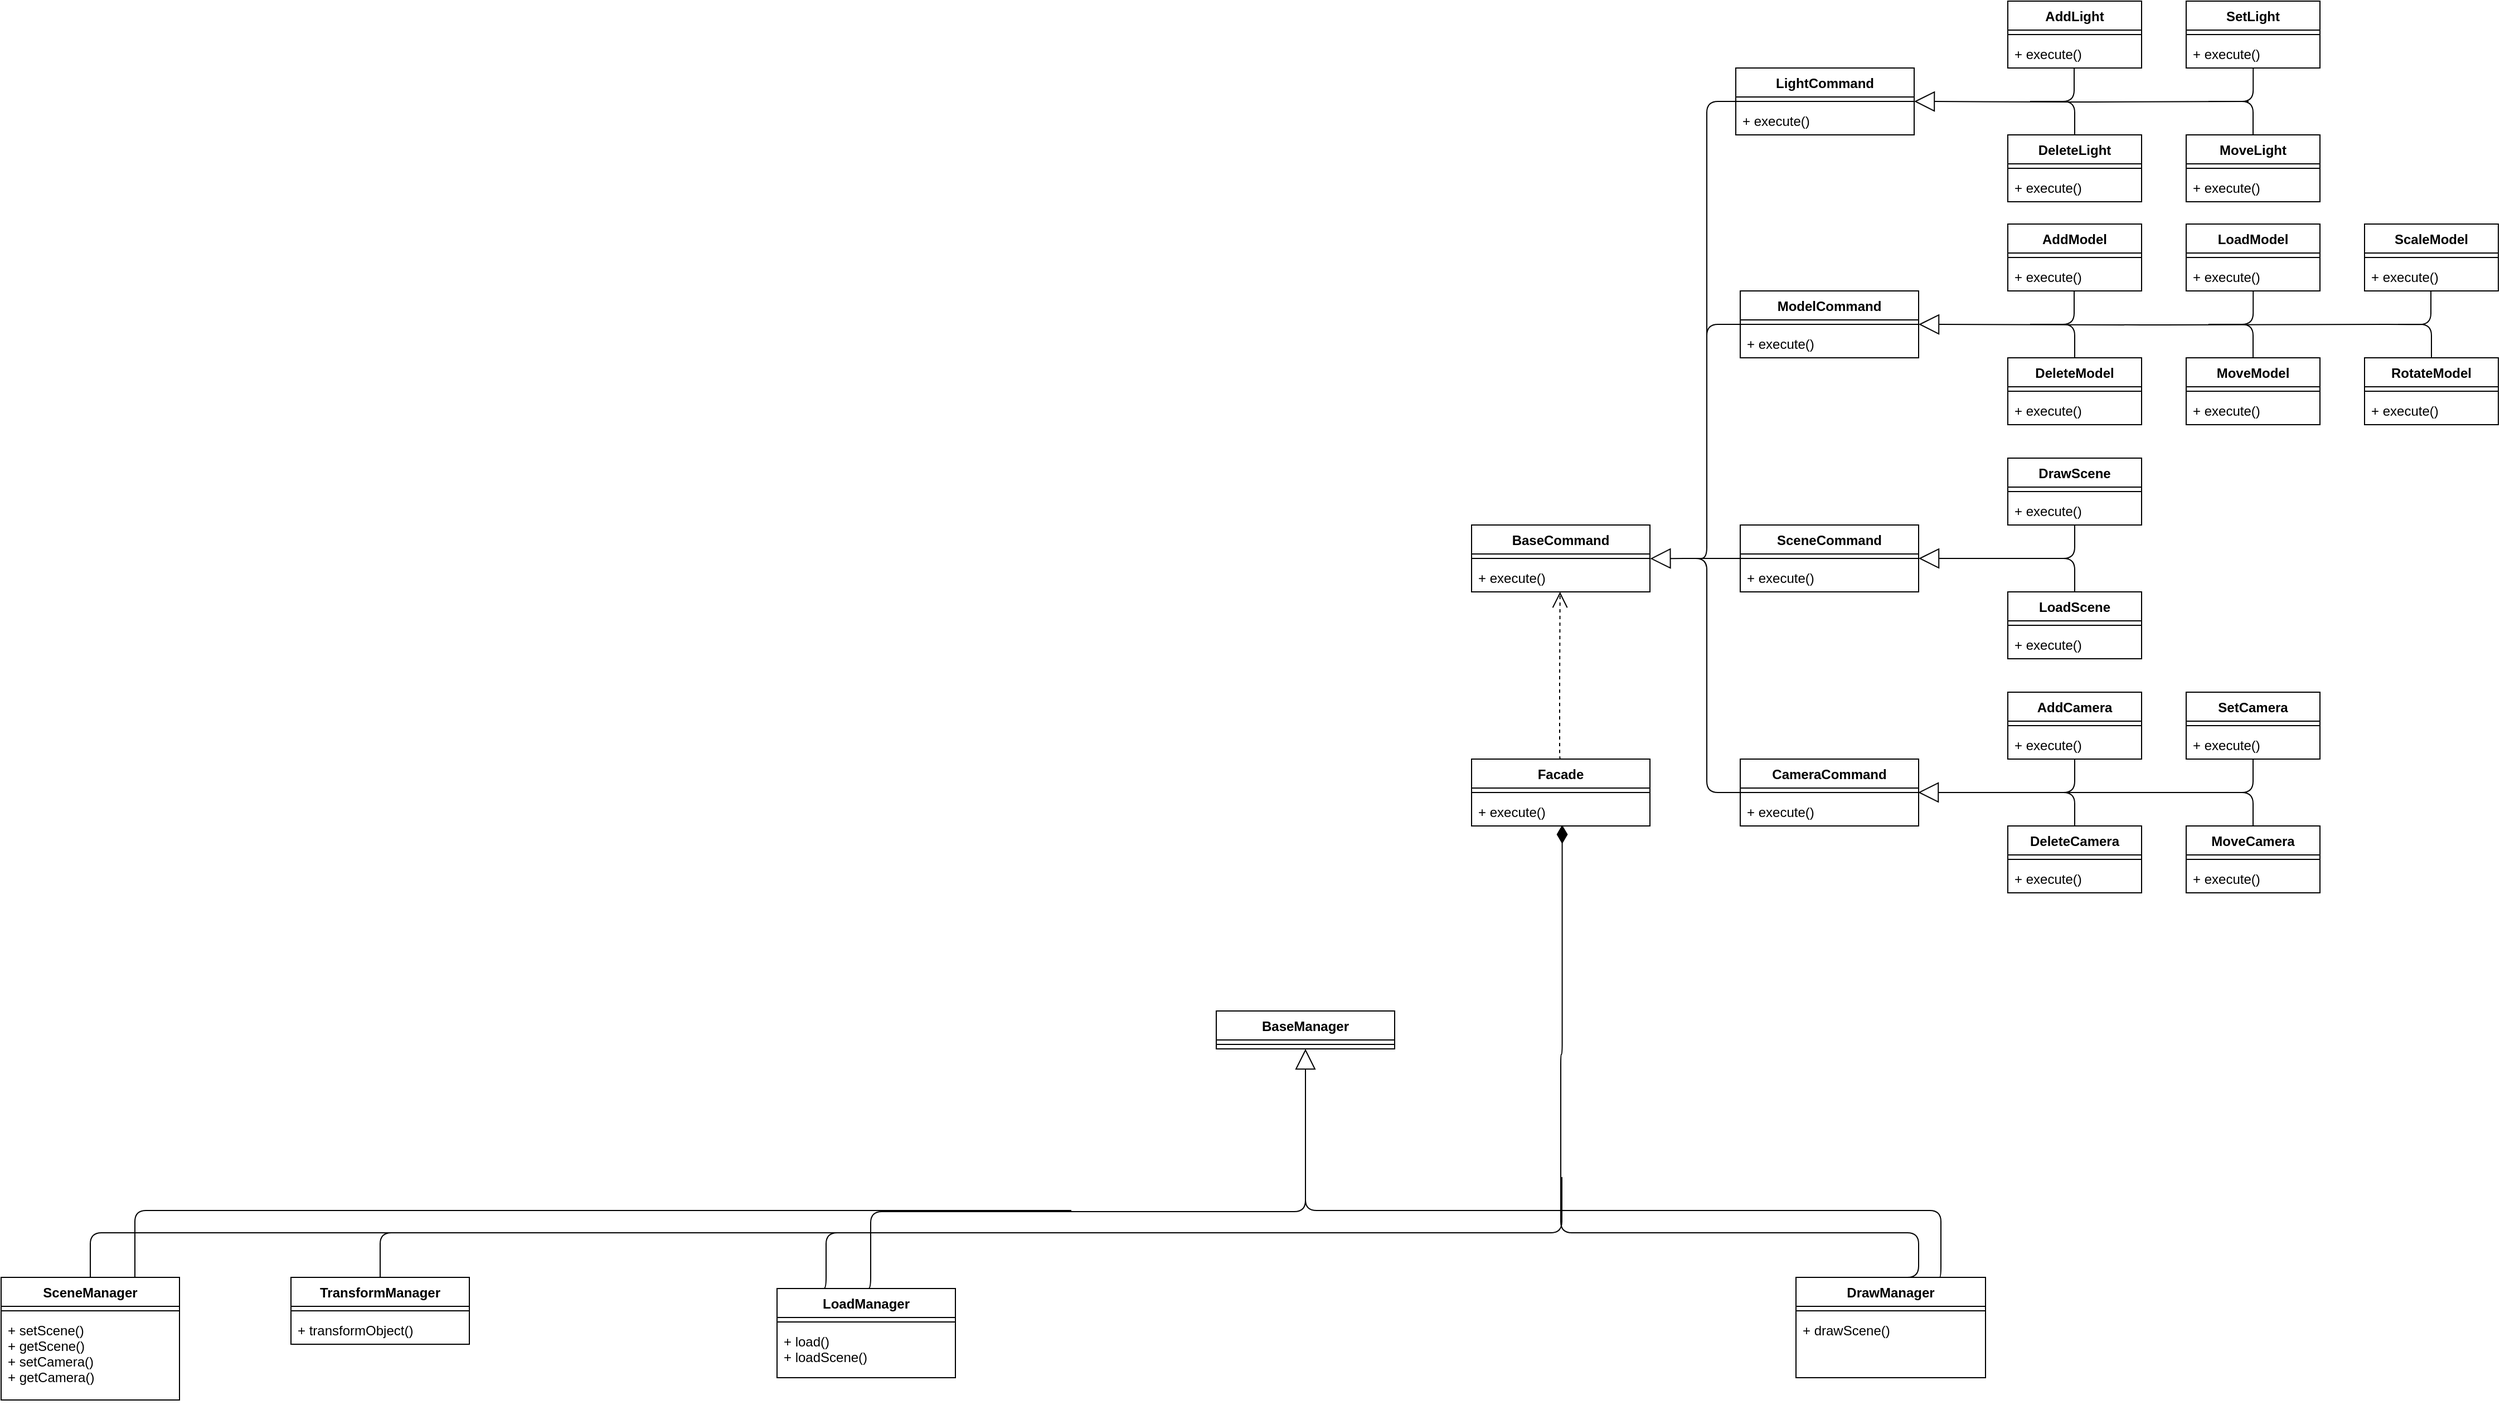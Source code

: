 <mxfile version="20.8.16" type="device"><diagram name="Страница 1" id="KI2eogOhvMnodnd2xPki"><mxGraphModel dx="2900" dy="2254" grid="1" gridSize="10" guides="1" tooltips="1" connect="1" arrows="1" fold="1" page="1" pageScale="1" pageWidth="827" pageHeight="1169" math="0" shadow="0"><root><mxCell id="0"/><mxCell id="1" parent="0"/><mxCell id="2eIgKYlFGd3K5OllA3EK-65" value="BaseCommand" style="swimlane;fontStyle=1;align=center;verticalAlign=top;childLayout=stackLayout;horizontal=1;startSize=26;horizontalStack=0;resizeParent=1;resizeParentMax=0;resizeLast=0;collapsible=1;marginBottom=0;" vertex="1" parent="1"><mxGeometry x="733" y="-250" width="160" height="60" as="geometry"/></mxCell><mxCell id="2eIgKYlFGd3K5OllA3EK-66" value="" style="line;strokeWidth=1;fillColor=none;align=left;verticalAlign=middle;spacingTop=-1;spacingLeft=3;spacingRight=3;rotatable=0;labelPosition=right;points=[];portConstraint=eastwest;" vertex="1" parent="2eIgKYlFGd3K5OllA3EK-65"><mxGeometry y="26" width="160" height="8" as="geometry"/></mxCell><mxCell id="2eIgKYlFGd3K5OllA3EK-67" value="+ execute()" style="text;strokeColor=none;fillColor=none;align=left;verticalAlign=top;spacingLeft=4;spacingRight=4;overflow=hidden;rotatable=0;points=[[0,0.5],[1,0.5]];portConstraint=eastwest;" vertex="1" parent="2eIgKYlFGd3K5OllA3EK-65"><mxGeometry y="34" width="160" height="26" as="geometry"/></mxCell><mxCell id="2eIgKYlFGd3K5OllA3EK-68" value="CameraCommand" style="swimlane;fontStyle=1;align=center;verticalAlign=top;childLayout=stackLayout;horizontal=1;startSize=26;horizontalStack=0;resizeParent=1;resizeParentMax=0;resizeLast=0;collapsible=1;marginBottom=0;" vertex="1" parent="1"><mxGeometry x="974" y="-40" width="160" height="60" as="geometry"/></mxCell><mxCell id="2eIgKYlFGd3K5OllA3EK-69" value="" style="line;strokeWidth=1;fillColor=none;align=left;verticalAlign=middle;spacingTop=-1;spacingLeft=3;spacingRight=3;rotatable=0;labelPosition=right;points=[];portConstraint=eastwest;" vertex="1" parent="2eIgKYlFGd3K5OllA3EK-68"><mxGeometry y="26" width="160" height="8" as="geometry"/></mxCell><mxCell id="2eIgKYlFGd3K5OllA3EK-70" value="+ execute()" style="text;strokeColor=none;fillColor=none;align=left;verticalAlign=top;spacingLeft=4;spacingRight=4;overflow=hidden;rotatable=0;points=[[0,0.5],[1,0.5]];portConstraint=eastwest;" vertex="1" parent="2eIgKYlFGd3K5OllA3EK-68"><mxGeometry y="34" width="160" height="26" as="geometry"/></mxCell><mxCell id="2eIgKYlFGd3K5OllA3EK-71" value="SceneCommand" style="swimlane;fontStyle=1;align=center;verticalAlign=top;childLayout=stackLayout;horizontal=1;startSize=26;horizontalStack=0;resizeParent=1;resizeParentMax=0;resizeLast=0;collapsible=1;marginBottom=0;" vertex="1" parent="1"><mxGeometry x="974" y="-250" width="160" height="60" as="geometry"/></mxCell><mxCell id="2eIgKYlFGd3K5OllA3EK-72" value="" style="line;strokeWidth=1;fillColor=none;align=left;verticalAlign=middle;spacingTop=-1;spacingLeft=3;spacingRight=3;rotatable=0;labelPosition=right;points=[];portConstraint=eastwest;" vertex="1" parent="2eIgKYlFGd3K5OllA3EK-71"><mxGeometry y="26" width="160" height="8" as="geometry"/></mxCell><mxCell id="2eIgKYlFGd3K5OllA3EK-73" value="+ execute()" style="text;strokeColor=none;fillColor=none;align=left;verticalAlign=top;spacingLeft=4;spacingRight=4;overflow=hidden;rotatable=0;points=[[0,0.5],[1,0.5]];portConstraint=eastwest;" vertex="1" parent="2eIgKYlFGd3K5OllA3EK-71"><mxGeometry y="34" width="160" height="26" as="geometry"/></mxCell><mxCell id="2eIgKYlFGd3K5OllA3EK-74" value="ModelCommand" style="swimlane;fontStyle=1;align=center;verticalAlign=top;childLayout=stackLayout;horizontal=1;startSize=26;horizontalStack=0;resizeParent=1;resizeParentMax=0;resizeLast=0;collapsible=1;marginBottom=0;" vertex="1" parent="1"><mxGeometry x="974" y="-460" width="160" height="60" as="geometry"/></mxCell><mxCell id="2eIgKYlFGd3K5OllA3EK-75" value="" style="line;strokeWidth=1;fillColor=none;align=left;verticalAlign=middle;spacingTop=-1;spacingLeft=3;spacingRight=3;rotatable=0;labelPosition=right;points=[];portConstraint=eastwest;" vertex="1" parent="2eIgKYlFGd3K5OllA3EK-74"><mxGeometry y="26" width="160" height="8" as="geometry"/></mxCell><mxCell id="2eIgKYlFGd3K5OllA3EK-76" value="+ execute()" style="text;strokeColor=none;fillColor=none;align=left;verticalAlign=top;spacingLeft=4;spacingRight=4;overflow=hidden;rotatable=0;points=[[0,0.5],[1,0.5]];portConstraint=eastwest;" vertex="1" parent="2eIgKYlFGd3K5OllA3EK-74"><mxGeometry y="34" width="160" height="26" as="geometry"/></mxCell><mxCell id="2eIgKYlFGd3K5OllA3EK-77" value="" style="endArrow=block;endSize=16;endFill=0;html=1;edgeStyle=orthogonalEdgeStyle;exitX=0.002;exitY=0.495;exitDx=0;exitDy=0;exitPerimeter=0;entryX=1.001;entryY=0.523;entryDx=0;entryDy=0;entryPerimeter=0;" edge="1" parent="1" source="2eIgKYlFGd3K5OllA3EK-72" target="2eIgKYlFGd3K5OllA3EK-66"><mxGeometry width="160" relative="1" as="geometry"><mxPoint x="954" y="-220.12" as="sourcePoint"/><mxPoint x="904" y="-220" as="targetPoint"/><Array as="points"><mxPoint x="934" y="-220"/></Array></mxGeometry></mxCell><mxCell id="2eIgKYlFGd3K5OllA3EK-78" value="" style="endArrow=none;html=1;edgeStyle=orthogonalEdgeStyle;entryX=0;entryY=0.5;entryDx=0;entryDy=0;" edge="1" parent="1" target="2eIgKYlFGd3K5OllA3EK-74"><mxGeometry width="50" height="50" relative="1" as="geometry"><mxPoint x="934" y="-220.0" as="sourcePoint"/><mxPoint x="924" y="-350" as="targetPoint"/><Array as="points"><mxPoint x="944" y="-220"/><mxPoint x="944" y="-430"/></Array></mxGeometry></mxCell><mxCell id="2eIgKYlFGd3K5OllA3EK-79" value="" style="endArrow=none;html=1;edgeStyle=orthogonalEdgeStyle;entryX=0;entryY=0.5;entryDx=0;entryDy=0;" edge="1" parent="1" target="2eIgKYlFGd3K5OllA3EK-68"><mxGeometry width="50" height="50" relative="1" as="geometry"><mxPoint x="924" y="-220.0" as="sourcePoint"/><mxPoint x="954" y="-40" as="targetPoint"/><Array as="points"><mxPoint x="944" y="-220"/><mxPoint x="944" y="-10"/></Array></mxGeometry></mxCell><mxCell id="2eIgKYlFGd3K5OllA3EK-80" value="DeleteModel" style="swimlane;fontStyle=1;align=center;verticalAlign=top;childLayout=stackLayout;horizontal=1;startSize=26;horizontalStack=0;resizeParent=1;resizeParentMax=0;resizeLast=0;collapsible=1;marginBottom=0;" vertex="1" parent="1"><mxGeometry x="1214" y="-400" width="120" height="60" as="geometry"/></mxCell><mxCell id="2eIgKYlFGd3K5OllA3EK-81" value="" style="line;strokeWidth=1;fillColor=none;align=left;verticalAlign=middle;spacingTop=-1;spacingLeft=3;spacingRight=3;rotatable=0;labelPosition=right;points=[];portConstraint=eastwest;" vertex="1" parent="2eIgKYlFGd3K5OllA3EK-80"><mxGeometry y="26" width="120" height="8" as="geometry"/></mxCell><mxCell id="2eIgKYlFGd3K5OllA3EK-82" value="+ execute()" style="text;strokeColor=none;fillColor=none;align=left;verticalAlign=top;spacingLeft=4;spacingRight=4;overflow=hidden;rotatable=0;points=[[0,0.5],[1,0.5]];portConstraint=eastwest;" vertex="1" parent="2eIgKYlFGd3K5OllA3EK-80"><mxGeometry y="34" width="120" height="26" as="geometry"/></mxCell><mxCell id="2eIgKYlFGd3K5OllA3EK-83" value="ScaleModel" style="swimlane;fontStyle=1;align=center;verticalAlign=top;childLayout=stackLayout;horizontal=1;startSize=26;horizontalStack=0;resizeParent=1;resizeParentMax=0;resizeLast=0;collapsible=1;marginBottom=0;" vertex="1" parent="1"><mxGeometry x="1534" y="-520" width="120" height="60" as="geometry"/></mxCell><mxCell id="2eIgKYlFGd3K5OllA3EK-84" value="" style="line;strokeWidth=1;fillColor=none;align=left;verticalAlign=middle;spacingTop=-1;spacingLeft=3;spacingRight=3;rotatable=0;labelPosition=right;points=[];portConstraint=eastwest;" vertex="1" parent="2eIgKYlFGd3K5OllA3EK-83"><mxGeometry y="26" width="120" height="8" as="geometry"/></mxCell><mxCell id="2eIgKYlFGd3K5OllA3EK-85" value="+ execute()" style="text;strokeColor=none;fillColor=none;align=left;verticalAlign=top;spacingLeft=4;spacingRight=4;overflow=hidden;rotatable=0;points=[[0,0.5],[1,0.5]];portConstraint=eastwest;" vertex="1" parent="2eIgKYlFGd3K5OllA3EK-83"><mxGeometry y="34" width="120" height="26" as="geometry"/></mxCell><mxCell id="2eIgKYlFGd3K5OllA3EK-86" value="LoadModel" style="swimlane;fontStyle=1;align=center;verticalAlign=top;childLayout=stackLayout;horizontal=1;startSize=26;horizontalStack=0;resizeParent=1;resizeParentMax=0;resizeLast=0;collapsible=1;marginBottom=0;" vertex="1" parent="1"><mxGeometry x="1374" y="-520" width="120" height="60" as="geometry"/></mxCell><mxCell id="2eIgKYlFGd3K5OllA3EK-87" value="" style="line;strokeWidth=1;fillColor=none;align=left;verticalAlign=middle;spacingTop=-1;spacingLeft=3;spacingRight=3;rotatable=0;labelPosition=right;points=[];portConstraint=eastwest;" vertex="1" parent="2eIgKYlFGd3K5OllA3EK-86"><mxGeometry y="26" width="120" height="8" as="geometry"/></mxCell><mxCell id="2eIgKYlFGd3K5OllA3EK-88" value="+ execute()" style="text;strokeColor=none;fillColor=none;align=left;verticalAlign=top;spacingLeft=4;spacingRight=4;overflow=hidden;rotatable=0;points=[[0,0.5],[1,0.5]];portConstraint=eastwest;" vertex="1" parent="2eIgKYlFGd3K5OllA3EK-86"><mxGeometry y="34" width="120" height="26" as="geometry"/></mxCell><mxCell id="2eIgKYlFGd3K5OllA3EK-89" value="MoveModel" style="swimlane;fontStyle=1;align=center;verticalAlign=top;childLayout=stackLayout;horizontal=1;startSize=26;horizontalStack=0;resizeParent=1;resizeParentMax=0;resizeLast=0;collapsible=1;marginBottom=0;" vertex="1" parent="1"><mxGeometry x="1374" y="-400" width="120" height="60" as="geometry"/></mxCell><mxCell id="2eIgKYlFGd3K5OllA3EK-90" value="" style="line;strokeWidth=1;fillColor=none;align=left;verticalAlign=middle;spacingTop=-1;spacingLeft=3;spacingRight=3;rotatable=0;labelPosition=right;points=[];portConstraint=eastwest;" vertex="1" parent="2eIgKYlFGd3K5OllA3EK-89"><mxGeometry y="26" width="120" height="8" as="geometry"/></mxCell><mxCell id="2eIgKYlFGd3K5OllA3EK-91" value="+ execute()" style="text;strokeColor=none;fillColor=none;align=left;verticalAlign=top;spacingLeft=4;spacingRight=4;overflow=hidden;rotatable=0;points=[[0,0.5],[1,0.5]];portConstraint=eastwest;" vertex="1" parent="2eIgKYlFGd3K5OllA3EK-89"><mxGeometry y="34" width="120" height="26" as="geometry"/></mxCell><mxCell id="2eIgKYlFGd3K5OllA3EK-92" value="AddModel" style="swimlane;fontStyle=1;align=center;verticalAlign=top;childLayout=stackLayout;horizontal=1;startSize=26;horizontalStack=0;resizeParent=1;resizeParentMax=0;resizeLast=0;collapsible=1;marginBottom=0;" vertex="1" parent="1"><mxGeometry x="1214" y="-520" width="120" height="60" as="geometry"/></mxCell><mxCell id="2eIgKYlFGd3K5OllA3EK-93" value="" style="line;strokeWidth=1;fillColor=none;align=left;verticalAlign=middle;spacingTop=-1;spacingLeft=3;spacingRight=3;rotatable=0;labelPosition=right;points=[];portConstraint=eastwest;" vertex="1" parent="2eIgKYlFGd3K5OllA3EK-92"><mxGeometry y="26" width="120" height="8" as="geometry"/></mxCell><mxCell id="2eIgKYlFGd3K5OllA3EK-94" value="+ execute()" style="text;strokeColor=none;fillColor=none;align=left;verticalAlign=top;spacingLeft=4;spacingRight=4;overflow=hidden;rotatable=0;points=[[0,0.5],[1,0.5]];portConstraint=eastwest;" vertex="1" parent="2eIgKYlFGd3K5OllA3EK-92"><mxGeometry y="34" width="120" height="26" as="geometry"/></mxCell><mxCell id="2eIgKYlFGd3K5OllA3EK-95" value="RotateModel" style="swimlane;fontStyle=1;align=center;verticalAlign=top;childLayout=stackLayout;horizontal=1;startSize=26;horizontalStack=0;resizeParent=1;resizeParentMax=0;resizeLast=0;collapsible=1;marginBottom=0;" vertex="1" parent="1"><mxGeometry x="1534" y="-400" width="120" height="60" as="geometry"/></mxCell><mxCell id="2eIgKYlFGd3K5OllA3EK-96" value="" style="line;strokeWidth=1;fillColor=none;align=left;verticalAlign=middle;spacingTop=-1;spacingLeft=3;spacingRight=3;rotatable=0;labelPosition=right;points=[];portConstraint=eastwest;" vertex="1" parent="2eIgKYlFGd3K5OllA3EK-95"><mxGeometry y="26" width="120" height="8" as="geometry"/></mxCell><mxCell id="2eIgKYlFGd3K5OllA3EK-97" value="+ execute()" style="text;strokeColor=none;fillColor=none;align=left;verticalAlign=top;spacingLeft=4;spacingRight=4;overflow=hidden;rotatable=0;points=[[0,0.5],[1,0.5]];portConstraint=eastwest;" vertex="1" parent="2eIgKYlFGd3K5OllA3EK-95"><mxGeometry y="34" width="120" height="26" as="geometry"/></mxCell><mxCell id="2eIgKYlFGd3K5OllA3EK-98" value="DeleteCamera" style="swimlane;fontStyle=1;align=center;verticalAlign=top;childLayout=stackLayout;horizontal=1;startSize=26;horizontalStack=0;resizeParent=1;resizeParentMax=0;resizeLast=0;collapsible=1;marginBottom=0;" vertex="1" parent="1"><mxGeometry x="1214" y="20" width="120" height="60" as="geometry"/></mxCell><mxCell id="2eIgKYlFGd3K5OllA3EK-99" value="" style="line;strokeWidth=1;fillColor=none;align=left;verticalAlign=middle;spacingTop=-1;spacingLeft=3;spacingRight=3;rotatable=0;labelPosition=right;points=[];portConstraint=eastwest;" vertex="1" parent="2eIgKYlFGd3K5OllA3EK-98"><mxGeometry y="26" width="120" height="8" as="geometry"/></mxCell><mxCell id="2eIgKYlFGd3K5OllA3EK-100" value="+ execute()" style="text;strokeColor=none;fillColor=none;align=left;verticalAlign=top;spacingLeft=4;spacingRight=4;overflow=hidden;rotatable=0;points=[[0,0.5],[1,0.5]];portConstraint=eastwest;" vertex="1" parent="2eIgKYlFGd3K5OllA3EK-98"><mxGeometry y="34" width="120" height="26" as="geometry"/></mxCell><mxCell id="2eIgKYlFGd3K5OllA3EK-101" value="SetCamera" style="swimlane;fontStyle=1;align=center;verticalAlign=top;childLayout=stackLayout;horizontal=1;startSize=26;horizontalStack=0;resizeParent=1;resizeParentMax=0;resizeLast=0;collapsible=1;marginBottom=0;" vertex="1" parent="1"><mxGeometry x="1374" y="-100" width="120" height="60" as="geometry"/></mxCell><mxCell id="2eIgKYlFGd3K5OllA3EK-102" value="" style="line;strokeWidth=1;fillColor=none;align=left;verticalAlign=middle;spacingTop=-1;spacingLeft=3;spacingRight=3;rotatable=0;labelPosition=right;points=[];portConstraint=eastwest;" vertex="1" parent="2eIgKYlFGd3K5OllA3EK-101"><mxGeometry y="26" width="120" height="8" as="geometry"/></mxCell><mxCell id="2eIgKYlFGd3K5OllA3EK-103" value="+ execute()" style="text;strokeColor=none;fillColor=none;align=left;verticalAlign=top;spacingLeft=4;spacingRight=4;overflow=hidden;rotatable=0;points=[[0,0.5],[1,0.5]];portConstraint=eastwest;" vertex="1" parent="2eIgKYlFGd3K5OllA3EK-101"><mxGeometry y="34" width="120" height="26" as="geometry"/></mxCell><mxCell id="2eIgKYlFGd3K5OllA3EK-104" value="MoveCamera" style="swimlane;fontStyle=1;align=center;verticalAlign=top;childLayout=stackLayout;horizontal=1;startSize=26;horizontalStack=0;resizeParent=1;resizeParentMax=0;resizeLast=0;collapsible=1;marginBottom=0;" vertex="1" parent="1"><mxGeometry x="1374" y="20" width="120" height="60" as="geometry"/></mxCell><mxCell id="2eIgKYlFGd3K5OllA3EK-105" value="" style="line;strokeWidth=1;fillColor=none;align=left;verticalAlign=middle;spacingTop=-1;spacingLeft=3;spacingRight=3;rotatable=0;labelPosition=right;points=[];portConstraint=eastwest;" vertex="1" parent="2eIgKYlFGd3K5OllA3EK-104"><mxGeometry y="26" width="120" height="8" as="geometry"/></mxCell><mxCell id="2eIgKYlFGd3K5OllA3EK-106" value="+ execute()" style="text;strokeColor=none;fillColor=none;align=left;verticalAlign=top;spacingLeft=4;spacingRight=4;overflow=hidden;rotatable=0;points=[[0,0.5],[1,0.5]];portConstraint=eastwest;" vertex="1" parent="2eIgKYlFGd3K5OllA3EK-104"><mxGeometry y="34" width="120" height="26" as="geometry"/></mxCell><mxCell id="2eIgKYlFGd3K5OllA3EK-107" value="AddCamera" style="swimlane;fontStyle=1;align=center;verticalAlign=top;childLayout=stackLayout;horizontal=1;startSize=26;horizontalStack=0;resizeParent=1;resizeParentMax=0;resizeLast=0;collapsible=1;marginBottom=0;" vertex="1" parent="1"><mxGeometry x="1214" y="-100" width="120" height="60" as="geometry"/></mxCell><mxCell id="2eIgKYlFGd3K5OllA3EK-108" value="" style="line;strokeWidth=1;fillColor=none;align=left;verticalAlign=middle;spacingTop=-1;spacingLeft=3;spacingRight=3;rotatable=0;labelPosition=right;points=[];portConstraint=eastwest;" vertex="1" parent="2eIgKYlFGd3K5OllA3EK-107"><mxGeometry y="26" width="120" height="8" as="geometry"/></mxCell><mxCell id="2eIgKYlFGd3K5OllA3EK-109" value="+ execute()" style="text;strokeColor=none;fillColor=none;align=left;verticalAlign=top;spacingLeft=4;spacingRight=4;overflow=hidden;rotatable=0;points=[[0,0.5],[1,0.5]];portConstraint=eastwest;" vertex="1" parent="2eIgKYlFGd3K5OllA3EK-107"><mxGeometry y="34" width="120" height="26" as="geometry"/></mxCell><mxCell id="2eIgKYlFGd3K5OllA3EK-110" value="DrawScene" style="swimlane;fontStyle=1;align=center;verticalAlign=top;childLayout=stackLayout;horizontal=1;startSize=26;horizontalStack=0;resizeParent=1;resizeParentMax=0;resizeLast=0;collapsible=1;marginBottom=0;" vertex="1" parent="1"><mxGeometry x="1214" y="-310" width="120" height="60" as="geometry"/></mxCell><mxCell id="2eIgKYlFGd3K5OllA3EK-111" value="" style="line;strokeWidth=1;fillColor=none;align=left;verticalAlign=middle;spacingTop=-1;spacingLeft=3;spacingRight=3;rotatable=0;labelPosition=right;points=[];portConstraint=eastwest;" vertex="1" parent="2eIgKYlFGd3K5OllA3EK-110"><mxGeometry y="26" width="120" height="8" as="geometry"/></mxCell><mxCell id="2eIgKYlFGd3K5OllA3EK-112" value="+ execute()" style="text;strokeColor=none;fillColor=none;align=left;verticalAlign=top;spacingLeft=4;spacingRight=4;overflow=hidden;rotatable=0;points=[[0,0.5],[1,0.5]];portConstraint=eastwest;" vertex="1" parent="2eIgKYlFGd3K5OllA3EK-110"><mxGeometry y="34" width="120" height="26" as="geometry"/></mxCell><mxCell id="2eIgKYlFGd3K5OllA3EK-113" value="" style="endArrow=block;endSize=16;endFill=0;html=1;entryX=1;entryY=0.5;entryDx=0;entryDy=0;edgeStyle=orthogonalEdgeStyle;" edge="1" parent="1" target="2eIgKYlFGd3K5OllA3EK-74"><mxGeometry width="160" relative="1" as="geometry"><mxPoint x="1554" y="-430.0" as="sourcePoint"/><mxPoint x="1664" y="-110.71" as="targetPoint"/></mxGeometry></mxCell><mxCell id="2eIgKYlFGd3K5OllA3EK-114" value="" style="endArrow=none;html=1;edgeStyle=orthogonalEdgeStyle;entryX=0.496;entryY=0.999;entryDx=0;entryDy=0;entryPerimeter=0;" edge="1" parent="1" target="2eIgKYlFGd3K5OllA3EK-94"><mxGeometry width="50" height="50" relative="1" as="geometry"><mxPoint x="1234" y="-430.0" as="sourcePoint"/><mxPoint x="1284" y="-440" as="targetPoint"/><Array as="points"><mxPoint x="1274" y="-430"/></Array></mxGeometry></mxCell><mxCell id="2eIgKYlFGd3K5OllA3EK-115" value="" style="endArrow=none;html=1;edgeStyle=orthogonalEdgeStyle;entryX=0.501;entryY=0.999;entryDx=0;entryDy=0;entryPerimeter=0;" edge="1" parent="1" target="2eIgKYlFGd3K5OllA3EK-88"><mxGeometry width="50" height="50" relative="1" as="geometry"><mxPoint x="1394" y="-429.97" as="sourcePoint"/><mxPoint x="1434" y="-450" as="targetPoint"/><Array as="points"><mxPoint x="1434" y="-430"/></Array></mxGeometry></mxCell><mxCell id="2eIgKYlFGd3K5OllA3EK-116" value="" style="endArrow=none;html=1;edgeStyle=orthogonalEdgeStyle;entryX=0.496;entryY=0.999;entryDx=0;entryDy=0;entryPerimeter=0;" edge="1" parent="1" target="2eIgKYlFGd3K5OllA3EK-85"><mxGeometry width="50" height="50" relative="1" as="geometry"><mxPoint x="1554" y="-429.94" as="sourcePoint"/><mxPoint x="1594.12" y="-459.996" as="targetPoint"/><Array as="points"><mxPoint x="1594" y="-430"/></Array></mxGeometry></mxCell><mxCell id="2eIgKYlFGd3K5OllA3EK-117" value="" style="endArrow=block;endSize=16;endFill=0;html=1;edgeStyle=orthogonalEdgeStyle;entryX=1;entryY=0.5;entryDx=0;entryDy=0;exitX=0.5;exitY=1;exitDx=0;exitDy=0;exitPerimeter=0;" edge="1" parent="1" source="2eIgKYlFGd3K5OllA3EK-112" target="2eIgKYlFGd3K5OllA3EK-71"><mxGeometry width="160" relative="1" as="geometry"><mxPoint x="1344" y="-230" as="sourcePoint"/><mxPoint x="1294" y="-190" as="targetPoint"/><Array as="points"><mxPoint x="1274" y="-220"/></Array></mxGeometry></mxCell><mxCell id="2eIgKYlFGd3K5OllA3EK-118" value="" style="endArrow=block;endSize=16;endFill=0;html=1;edgeStyle=orthogonalEdgeStyle;entryX=0.997;entryY=0.498;entryDx=0;entryDy=0;entryPerimeter=0;exitX=0.5;exitY=1;exitDx=0;exitDy=0;exitPerimeter=0;" edge="1" parent="1" source="2eIgKYlFGd3K5OllA3EK-103" target="2eIgKYlFGd3K5OllA3EK-69"><mxGeometry width="160" relative="1" as="geometry"><mxPoint x="1434" y="-10" as="sourcePoint"/><mxPoint x="1144" y="-10" as="targetPoint"/><Array as="points"/></mxGeometry></mxCell><mxCell id="2eIgKYlFGd3K5OllA3EK-119" value="" style="endArrow=none;html=1;edgeStyle=orthogonalEdgeStyle;entryX=0.5;entryY=1;entryDx=0;entryDy=0;entryPerimeter=0;" edge="1" parent="1" target="2eIgKYlFGd3K5OllA3EK-109"><mxGeometry width="50" height="50" relative="1" as="geometry"><mxPoint x="1241.0" y="-9.97" as="sourcePoint"/><mxPoint x="1280.52" y="-39.996" as="targetPoint"/><Array as="points"><mxPoint x="1274" y="-10"/></Array></mxGeometry></mxCell><mxCell id="2eIgKYlFGd3K5OllA3EK-120" value="" style="endArrow=none;html=1;edgeStyle=orthogonalEdgeStyle;entryX=0.5;entryY=0;entryDx=0;entryDy=0;" edge="1" parent="1" target="2eIgKYlFGd3K5OllA3EK-98"><mxGeometry width="50" height="50" relative="1" as="geometry"><mxPoint x="1244" y="-10.0" as="sourcePoint"/><mxPoint x="1274" y="20" as="targetPoint"/><Array as="points"><mxPoint x="1274" y="-10"/></Array></mxGeometry></mxCell><mxCell id="2eIgKYlFGd3K5OllA3EK-121" value="" style="endArrow=none;html=1;edgeStyle=orthogonalEdgeStyle;entryX=0.5;entryY=0;entryDx=0;entryDy=0;" edge="1" parent="1" target="2eIgKYlFGd3K5OllA3EK-104"><mxGeometry width="50" height="50" relative="1" as="geometry"><mxPoint x="1404" y="-10.0" as="sourcePoint"/><mxPoint x="1434" y="20" as="targetPoint"/><Array as="points"><mxPoint x="1434" y="-10"/></Array></mxGeometry></mxCell><mxCell id="2eIgKYlFGd3K5OllA3EK-122" value="" style="endArrow=none;html=1;edgeStyle=orthogonalEdgeStyle;entryX=0.5;entryY=0;entryDx=0;entryDy=0;" edge="1" parent="1" target="2eIgKYlFGd3K5OllA3EK-80"><mxGeometry width="50" height="50" relative="1" as="geometry"><mxPoint x="1244" y="-430.0" as="sourcePoint"/><mxPoint x="1274" y="-400" as="targetPoint"/><Array as="points"><mxPoint x="1274" y="-430"/></Array></mxGeometry></mxCell><mxCell id="2eIgKYlFGd3K5OllA3EK-123" value="" style="endArrow=none;html=1;edgeStyle=orthogonalEdgeStyle;entryX=0.5;entryY=0;entryDx=0;entryDy=0;" edge="1" parent="1" target="2eIgKYlFGd3K5OllA3EK-89"><mxGeometry width="50" height="50" relative="1" as="geometry"><mxPoint x="1404" y="-430.0" as="sourcePoint"/><mxPoint x="1434" y="-400" as="targetPoint"/><Array as="points"><mxPoint x="1434" y="-430"/></Array></mxGeometry></mxCell><mxCell id="2eIgKYlFGd3K5OllA3EK-124" value="" style="endArrow=none;html=1;edgeStyle=orthogonalEdgeStyle;entryX=0.5;entryY=0;entryDx=0;entryDy=0;" edge="1" parent="1" target="2eIgKYlFGd3K5OllA3EK-95"><mxGeometry width="50" height="50" relative="1" as="geometry"><mxPoint x="1564" y="-430.0" as="sourcePoint"/><mxPoint x="1594" y="-400" as="targetPoint"/><Array as="points"><mxPoint x="1594" y="-430"/></Array></mxGeometry></mxCell><mxCell id="2eIgKYlFGd3K5OllA3EK-125" value="Facade" style="swimlane;fontStyle=1;align=center;verticalAlign=top;childLayout=stackLayout;horizontal=1;startSize=26;horizontalStack=0;resizeParent=1;resizeParentMax=0;resizeLast=0;collapsible=1;marginBottom=0;" vertex="1" parent="1"><mxGeometry x="733" y="-40" width="160" height="60" as="geometry"/></mxCell><mxCell id="2eIgKYlFGd3K5OllA3EK-126" value="" style="line;strokeWidth=1;fillColor=none;align=left;verticalAlign=middle;spacingTop=-1;spacingLeft=3;spacingRight=3;rotatable=0;labelPosition=right;points=[];portConstraint=eastwest;" vertex="1" parent="2eIgKYlFGd3K5OllA3EK-125"><mxGeometry y="26" width="160" height="8" as="geometry"/></mxCell><mxCell id="2eIgKYlFGd3K5OllA3EK-127" value="+ execute()" style="text;strokeColor=none;fillColor=none;align=left;verticalAlign=top;spacingLeft=4;spacingRight=4;overflow=hidden;rotatable=0;points=[[0,0.5],[1,0.5]];portConstraint=eastwest;" vertex="1" parent="2eIgKYlFGd3K5OllA3EK-125"><mxGeometry y="34" width="160" height="26" as="geometry"/></mxCell><mxCell id="2eIgKYlFGd3K5OllA3EK-128" value="LoadScene" style="swimlane;fontStyle=1;align=center;verticalAlign=top;childLayout=stackLayout;horizontal=1;startSize=26;horizontalStack=0;resizeParent=1;resizeParentMax=0;resizeLast=0;collapsible=1;marginBottom=0;" vertex="1" parent="1"><mxGeometry x="1214" y="-190" width="120" height="60" as="geometry"/></mxCell><mxCell id="2eIgKYlFGd3K5OllA3EK-129" value="" style="line;strokeWidth=1;fillColor=none;align=left;verticalAlign=middle;spacingTop=-1;spacingLeft=3;spacingRight=3;rotatable=0;labelPosition=right;points=[];portConstraint=eastwest;" vertex="1" parent="2eIgKYlFGd3K5OllA3EK-128"><mxGeometry y="26" width="120" height="8" as="geometry"/></mxCell><mxCell id="2eIgKYlFGd3K5OllA3EK-130" value="+ execute()" style="text;strokeColor=none;fillColor=none;align=left;verticalAlign=top;spacingLeft=4;spacingRight=4;overflow=hidden;rotatable=0;points=[[0,0.5],[1,0.5]];portConstraint=eastwest;" vertex="1" parent="2eIgKYlFGd3K5OllA3EK-128"><mxGeometry y="34" width="120" height="26" as="geometry"/></mxCell><mxCell id="2eIgKYlFGd3K5OllA3EK-131" value="" style="endArrow=none;html=1;edgeStyle=orthogonalEdgeStyle;exitX=0.5;exitY=0;exitDx=0;exitDy=0;" edge="1" parent="1" source="2eIgKYlFGd3K5OllA3EK-128"><mxGeometry width="50" height="50" relative="1" as="geometry"><mxPoint x="1374" y="-210" as="sourcePoint"/><mxPoint x="1254" y="-220.0" as="targetPoint"/><Array as="points"><mxPoint x="1274" y="-220"/></Array></mxGeometry></mxCell><mxCell id="2eIgKYlFGd3K5OllA3EK-132" value="" style="endArrow=open;endSize=12;dashed=1;html=1;edgeStyle=orthogonalEdgeStyle;exitX=0.5;exitY=0;exitDx=0;exitDy=0;entryX=0.496;entryY=1;entryDx=0;entryDy=0;entryPerimeter=0;" edge="1" parent="1" source="2eIgKYlFGd3K5OllA3EK-125" target="2eIgKYlFGd3K5OllA3EK-67"><mxGeometry width="160" relative="1" as="geometry"><mxPoint x="693.68" y="-188.87" as="sourcePoint"/><mxPoint x="654" y="-10" as="targetPoint"/><Array as="points"><mxPoint x="812" y="-40"/><mxPoint x="812" y="-109"/><mxPoint x="812" y="-109"/></Array></mxGeometry></mxCell><mxCell id="2eIgKYlFGd3K5OllA3EK-133" value="DeleteLight" style="swimlane;fontStyle=1;align=center;verticalAlign=top;childLayout=stackLayout;horizontal=1;startSize=26;horizontalStack=0;resizeParent=1;resizeParentMax=0;resizeLast=0;collapsible=1;marginBottom=0;" vertex="1" parent="1"><mxGeometry x="1214" y="-600" width="120" height="60" as="geometry"/></mxCell><mxCell id="2eIgKYlFGd3K5OllA3EK-134" value="" style="line;strokeWidth=1;fillColor=none;align=left;verticalAlign=middle;spacingTop=-1;spacingLeft=3;spacingRight=3;rotatable=0;labelPosition=right;points=[];portConstraint=eastwest;" vertex="1" parent="2eIgKYlFGd3K5OllA3EK-133"><mxGeometry y="26" width="120" height="8" as="geometry"/></mxCell><mxCell id="2eIgKYlFGd3K5OllA3EK-135" value="+ execute()" style="text;strokeColor=none;fillColor=none;align=left;verticalAlign=top;spacingLeft=4;spacingRight=4;overflow=hidden;rotatable=0;points=[[0,0.5],[1,0.5]];portConstraint=eastwest;" vertex="1" parent="2eIgKYlFGd3K5OllA3EK-133"><mxGeometry y="34" width="120" height="26" as="geometry"/></mxCell><mxCell id="2eIgKYlFGd3K5OllA3EK-139" value="SetLight" style="swimlane;fontStyle=1;align=center;verticalAlign=top;childLayout=stackLayout;horizontal=1;startSize=26;horizontalStack=0;resizeParent=1;resizeParentMax=0;resizeLast=0;collapsible=1;marginBottom=0;" vertex="1" parent="1"><mxGeometry x="1374" y="-720" width="120" height="60" as="geometry"/></mxCell><mxCell id="2eIgKYlFGd3K5OllA3EK-140" value="" style="line;strokeWidth=1;fillColor=none;align=left;verticalAlign=middle;spacingTop=-1;spacingLeft=3;spacingRight=3;rotatable=0;labelPosition=right;points=[];portConstraint=eastwest;" vertex="1" parent="2eIgKYlFGd3K5OllA3EK-139"><mxGeometry y="26" width="120" height="8" as="geometry"/></mxCell><mxCell id="2eIgKYlFGd3K5OllA3EK-141" value="+ execute()" style="text;strokeColor=none;fillColor=none;align=left;verticalAlign=top;spacingLeft=4;spacingRight=4;overflow=hidden;rotatable=0;points=[[0,0.5],[1,0.5]];portConstraint=eastwest;" vertex="1" parent="2eIgKYlFGd3K5OllA3EK-139"><mxGeometry y="34" width="120" height="26" as="geometry"/></mxCell><mxCell id="2eIgKYlFGd3K5OllA3EK-142" value="MoveLight" style="swimlane;fontStyle=1;align=center;verticalAlign=top;childLayout=stackLayout;horizontal=1;startSize=26;horizontalStack=0;resizeParent=1;resizeParentMax=0;resizeLast=0;collapsible=1;marginBottom=0;" vertex="1" parent="1"><mxGeometry x="1374" y="-600" width="120" height="60" as="geometry"/></mxCell><mxCell id="2eIgKYlFGd3K5OllA3EK-143" value="" style="line;strokeWidth=1;fillColor=none;align=left;verticalAlign=middle;spacingTop=-1;spacingLeft=3;spacingRight=3;rotatable=0;labelPosition=right;points=[];portConstraint=eastwest;" vertex="1" parent="2eIgKYlFGd3K5OllA3EK-142"><mxGeometry y="26" width="120" height="8" as="geometry"/></mxCell><mxCell id="2eIgKYlFGd3K5OllA3EK-144" value="+ execute()" style="text;strokeColor=none;fillColor=none;align=left;verticalAlign=top;spacingLeft=4;spacingRight=4;overflow=hidden;rotatable=0;points=[[0,0.5],[1,0.5]];portConstraint=eastwest;" vertex="1" parent="2eIgKYlFGd3K5OllA3EK-142"><mxGeometry y="34" width="120" height="26" as="geometry"/></mxCell><mxCell id="2eIgKYlFGd3K5OllA3EK-145" value="AddLight" style="swimlane;fontStyle=1;align=center;verticalAlign=top;childLayout=stackLayout;horizontal=1;startSize=26;horizontalStack=0;resizeParent=1;resizeParentMax=0;resizeLast=0;collapsible=1;marginBottom=0;" vertex="1" parent="1"><mxGeometry x="1214" y="-720" width="120" height="60" as="geometry"/></mxCell><mxCell id="2eIgKYlFGd3K5OllA3EK-146" value="" style="line;strokeWidth=1;fillColor=none;align=left;verticalAlign=middle;spacingTop=-1;spacingLeft=3;spacingRight=3;rotatable=0;labelPosition=right;points=[];portConstraint=eastwest;" vertex="1" parent="2eIgKYlFGd3K5OllA3EK-145"><mxGeometry y="26" width="120" height="8" as="geometry"/></mxCell><mxCell id="2eIgKYlFGd3K5OllA3EK-147" value="+ execute()" style="text;strokeColor=none;fillColor=none;align=left;verticalAlign=top;spacingLeft=4;spacingRight=4;overflow=hidden;rotatable=0;points=[[0,0.5],[1,0.5]];portConstraint=eastwest;" vertex="1" parent="2eIgKYlFGd3K5OllA3EK-145"><mxGeometry y="34" width="120" height="26" as="geometry"/></mxCell><mxCell id="2eIgKYlFGd3K5OllA3EK-151" value="" style="endArrow=block;endSize=16;endFill=0;html=1;edgeStyle=orthogonalEdgeStyle;entryX=1;entryY=0.5;entryDx=0;entryDy=0;" edge="1" parent="1" target="2eIgKYlFGd3K5OllA3EK-158"><mxGeometry width="160" relative="1" as="geometry"><mxPoint x="1430" y="-630" as="sourcePoint"/><mxPoint x="1150" y="-590" as="targetPoint"/></mxGeometry></mxCell><mxCell id="2eIgKYlFGd3K5OllA3EK-152" value="" style="endArrow=none;html=1;edgeStyle=orthogonalEdgeStyle;entryX=0.496;entryY=0.999;entryDx=0;entryDy=0;entryPerimeter=0;" edge="1" parent="1" target="2eIgKYlFGd3K5OllA3EK-147"><mxGeometry width="50" height="50" relative="1" as="geometry"><mxPoint x="1234" y="-630.0" as="sourcePoint"/><mxPoint x="1284" y="-640" as="targetPoint"/><Array as="points"><mxPoint x="1274" y="-630"/></Array></mxGeometry></mxCell><mxCell id="2eIgKYlFGd3K5OllA3EK-153" value="" style="endArrow=none;html=1;edgeStyle=orthogonalEdgeStyle;entryX=0.501;entryY=0.999;entryDx=0;entryDy=0;entryPerimeter=0;" edge="1" parent="1" target="2eIgKYlFGd3K5OllA3EK-141"><mxGeometry width="50" height="50" relative="1" as="geometry"><mxPoint x="1394" y="-629.97" as="sourcePoint"/><mxPoint x="1434" y="-650" as="targetPoint"/><Array as="points"><mxPoint x="1434" y="-630"/></Array></mxGeometry></mxCell><mxCell id="2eIgKYlFGd3K5OllA3EK-155" value="" style="endArrow=none;html=1;edgeStyle=orthogonalEdgeStyle;entryX=0.5;entryY=0;entryDx=0;entryDy=0;" edge="1" parent="1" target="2eIgKYlFGd3K5OllA3EK-133"><mxGeometry width="50" height="50" relative="1" as="geometry"><mxPoint x="1244" y="-630.0" as="sourcePoint"/><mxPoint x="1274" y="-600" as="targetPoint"/><Array as="points"><mxPoint x="1274" y="-630"/></Array></mxGeometry></mxCell><mxCell id="2eIgKYlFGd3K5OllA3EK-156" value="" style="endArrow=none;html=1;edgeStyle=orthogonalEdgeStyle;entryX=0.5;entryY=0;entryDx=0;entryDy=0;" edge="1" parent="1" target="2eIgKYlFGd3K5OllA3EK-142"><mxGeometry width="50" height="50" relative="1" as="geometry"><mxPoint x="1404" y="-630.0" as="sourcePoint"/><mxPoint x="1434" y="-600" as="targetPoint"/><Array as="points"><mxPoint x="1434" y="-630"/></Array></mxGeometry></mxCell><mxCell id="2eIgKYlFGd3K5OllA3EK-158" value="LightCommand" style="swimlane;fontStyle=1;align=center;verticalAlign=top;childLayout=stackLayout;horizontal=1;startSize=26;horizontalStack=0;resizeParent=1;resizeParentMax=0;resizeLast=0;collapsible=1;marginBottom=0;" vertex="1" parent="1"><mxGeometry x="970" y="-660" width="160" height="60" as="geometry"/></mxCell><mxCell id="2eIgKYlFGd3K5OllA3EK-159" value="" style="line;strokeWidth=1;fillColor=none;align=left;verticalAlign=middle;spacingTop=-1;spacingLeft=3;spacingRight=3;rotatable=0;labelPosition=right;points=[];portConstraint=eastwest;" vertex="1" parent="2eIgKYlFGd3K5OllA3EK-158"><mxGeometry y="26" width="160" height="8" as="geometry"/></mxCell><mxCell id="2eIgKYlFGd3K5OllA3EK-160" value="+ execute()" style="text;strokeColor=none;fillColor=none;align=left;verticalAlign=top;spacingLeft=4;spacingRight=4;overflow=hidden;rotatable=0;points=[[0,0.5],[1,0.5]];portConstraint=eastwest;" vertex="1" parent="2eIgKYlFGd3K5OllA3EK-158"><mxGeometry y="34" width="160" height="26" as="geometry"/></mxCell><mxCell id="2eIgKYlFGd3K5OllA3EK-169" value="" style="endArrow=none;html=1;edgeStyle=orthogonalEdgeStyle;entryX=0;entryY=0.5;entryDx=0;entryDy=0;" edge="1" parent="1" target="2eIgKYlFGd3K5OllA3EK-158"><mxGeometry width="50" height="50" relative="1" as="geometry"><mxPoint x="944" y="-380" as="sourcePoint"/><mxPoint x="974" y="-630" as="targetPoint"/><Array as="points"><mxPoint x="944" y="-630"/></Array></mxGeometry></mxCell><mxCell id="2eIgKYlFGd3K5OllA3EK-207" value="" style="endArrow=none;html=1;endSize=12;startArrow=diamondThin;startSize=14;startFill=1;edgeStyle=orthogonalEdgeStyle;align=left;verticalAlign=bottom;endFill=0;fontSize=48;entryX=0.5;entryY=0;entryDx=0;entryDy=0;exitX=0.508;exitY=0.966;exitDx=0;exitDy=0;exitPerimeter=0;" edge="1" parent="1" target="2eIgKYlFGd3K5OllA3EK-215" source="2eIgKYlFGd3K5OllA3EK-127"><mxGeometry x="0.455" y="60" relative="1" as="geometry"><mxPoint x="813.64" y="46.004" as="sourcePoint"/><mxPoint x="1134" y="415.03" as="targetPoint"/><Array as="points"><mxPoint x="814" y="225"/><mxPoint x="813" y="225"/><mxPoint x="813" y="385"/><mxPoint x="1134" y="385"/><mxPoint x="1134" y="425"/></Array><mxPoint as="offset"/></mxGeometry></mxCell><mxCell id="2eIgKYlFGd3K5OllA3EK-208" value="" style="endArrow=none;html=1;edgeStyle=orthogonalEdgeStyle;exitX=0.5;exitY=0;exitDx=0;exitDy=0;" edge="1" parent="1" source="2eIgKYlFGd3K5OllA3EK-209"><mxGeometry width="50" height="50" relative="1" as="geometry"><mxPoint x="153" y="385.03" as="sourcePoint"/><mxPoint x="814" y="335.03" as="targetPoint"/><Array as="points"><mxPoint x="-506" y="385.03"/><mxPoint x="814" y="385.03"/></Array></mxGeometry></mxCell><mxCell id="2eIgKYlFGd3K5OllA3EK-209" value="SceneManager" style="swimlane;fontStyle=1;align=center;verticalAlign=top;childLayout=stackLayout;horizontal=1;startSize=26;horizontalStack=0;resizeParent=1;resizeParentMax=0;resizeLast=0;collapsible=1;marginBottom=0;" vertex="1" parent="1"><mxGeometry x="-586" y="425.03" width="160" height="110" as="geometry"/></mxCell><mxCell id="2eIgKYlFGd3K5OllA3EK-210" value="" style="line;strokeWidth=1;fillColor=none;align=left;verticalAlign=middle;spacingTop=-1;spacingLeft=3;spacingRight=3;rotatable=0;labelPosition=right;points=[];portConstraint=eastwest;" vertex="1" parent="2eIgKYlFGd3K5OllA3EK-209"><mxGeometry y="26" width="160" height="8" as="geometry"/></mxCell><mxCell id="2eIgKYlFGd3K5OllA3EK-211" value="+ setScene()&#10;+ getScene()&#10;+ setCamera()&#10;+ getCamera()" style="text;strokeColor=none;fillColor=none;align=left;verticalAlign=top;spacingLeft=4;spacingRight=4;overflow=hidden;rotatable=0;points=[[0,0.5],[1,0.5]];portConstraint=eastwest;" vertex="1" parent="2eIgKYlFGd3K5OllA3EK-209"><mxGeometry y="34" width="160" height="76" as="geometry"/></mxCell><mxCell id="2eIgKYlFGd3K5OllA3EK-212" value="TransformManager" style="swimlane;fontStyle=1;align=center;verticalAlign=top;childLayout=stackLayout;horizontal=1;startSize=26;horizontalStack=0;resizeParent=1;resizeParentMax=0;resizeLast=0;collapsible=1;marginBottom=0;" vertex="1" parent="1"><mxGeometry x="-326" y="425.03" width="160" height="60" as="geometry"/></mxCell><mxCell id="2eIgKYlFGd3K5OllA3EK-213" value="" style="line;strokeWidth=1;fillColor=none;align=left;verticalAlign=middle;spacingTop=-1;spacingLeft=3;spacingRight=3;rotatable=0;labelPosition=right;points=[];portConstraint=eastwest;" vertex="1" parent="2eIgKYlFGd3K5OllA3EK-212"><mxGeometry y="26" width="160" height="8" as="geometry"/></mxCell><mxCell id="2eIgKYlFGd3K5OllA3EK-214" value="+ transformObject()" style="text;strokeColor=none;fillColor=none;align=left;verticalAlign=top;spacingLeft=4;spacingRight=4;overflow=hidden;rotatable=0;points=[[0,0.5],[1,0.5]];portConstraint=eastwest;" vertex="1" parent="2eIgKYlFGd3K5OllA3EK-212"><mxGeometry y="34" width="160" height="26" as="geometry"/></mxCell><mxCell id="2eIgKYlFGd3K5OllA3EK-215" value="DrawManager" style="swimlane;fontStyle=1;align=center;verticalAlign=top;childLayout=stackLayout;horizontal=1;startSize=26;horizontalStack=0;resizeParent=1;resizeParentMax=0;resizeLast=0;collapsible=1;marginBottom=0;" vertex="1" parent="1"><mxGeometry x="1024" y="425.03" width="170" height="90" as="geometry"/></mxCell><mxCell id="2eIgKYlFGd3K5OllA3EK-216" value="" style="line;strokeWidth=1;fillColor=none;align=left;verticalAlign=middle;spacingTop=-1;spacingLeft=3;spacingRight=3;rotatable=0;labelPosition=right;points=[];portConstraint=eastwest;" vertex="1" parent="2eIgKYlFGd3K5OllA3EK-215"><mxGeometry y="26" width="170" height="8" as="geometry"/></mxCell><mxCell id="2eIgKYlFGd3K5OllA3EK-217" value="+ drawScene()" style="text;strokeColor=none;fillColor=none;align=left;verticalAlign=top;spacingLeft=4;spacingRight=4;overflow=hidden;rotatable=0;points=[[0,0.5],[1,0.5]];portConstraint=eastwest;" vertex="1" parent="2eIgKYlFGd3K5OllA3EK-215"><mxGeometry y="34" width="170" height="56" as="geometry"/></mxCell><mxCell id="2eIgKYlFGd3K5OllA3EK-218" value="" style="endArrow=none;html=1;exitX=0.5;exitY=0;exitDx=0;exitDy=0;edgeStyle=orthogonalEdgeStyle;" edge="1" parent="1" source="2eIgKYlFGd3K5OllA3EK-212"><mxGeometry width="50" height="50" relative="1" as="geometry"><mxPoint x="314" y="465.03" as="sourcePoint"/><mxPoint x="334" y="385.03" as="targetPoint"/><Array as="points"><mxPoint x="-246" y="385.03"/></Array></mxGeometry></mxCell><mxCell id="2eIgKYlFGd3K5OllA3EK-219" value="" style="endArrow=none;html=1;edgeStyle=orthogonalEdgeStyle;exitX=0.25;exitY=0;exitDx=0;exitDy=0;" edge="1" parent="1" source="2eIgKYlFGd3K5OllA3EK-225"><mxGeometry width="50" height="50" relative="1" as="geometry"><mxPoint x="154" y="425" as="sourcePoint"/><mxPoint x="314" y="385.03" as="targetPoint"/><Array as="points"><mxPoint x="154" y="435"/><mxPoint x="154" y="385"/></Array></mxGeometry></mxCell><mxCell id="2eIgKYlFGd3K5OllA3EK-220" value="BaseManager" style="swimlane;fontStyle=1;align=center;verticalAlign=top;childLayout=stackLayout;horizontal=1;startSize=26;horizontalStack=0;resizeParent=1;resizeParentMax=0;resizeLast=0;collapsible=1;marginBottom=0;" vertex="1" parent="1"><mxGeometry x="504" y="186.03" width="160" height="34" as="geometry"/></mxCell><mxCell id="2eIgKYlFGd3K5OllA3EK-221" value="" style="line;strokeWidth=1;fillColor=none;align=left;verticalAlign=middle;spacingTop=-1;spacingLeft=3;spacingRight=3;rotatable=0;labelPosition=right;points=[];portConstraint=eastwest;" vertex="1" parent="2eIgKYlFGd3K5OllA3EK-220"><mxGeometry y="26" width="160" height="8" as="geometry"/></mxCell><mxCell id="2eIgKYlFGd3K5OllA3EK-222" value="" style="endArrow=block;endSize=16;endFill=0;html=1;entryX=0.5;entryY=1;entryDx=0;entryDy=0;edgeStyle=orthogonalEdgeStyle;exitX=0.5;exitY=0;exitDx=0;exitDy=0;" edge="1" parent="1" target="2eIgKYlFGd3K5OllA3EK-220" source="2eIgKYlFGd3K5OllA3EK-225"><mxGeometry x="0.081" width="160" relative="1" as="geometry"><mxPoint x="194" y="425.03" as="sourcePoint"/><mxPoint x="984" y="415.03" as="targetPoint"/><Array as="points"><mxPoint x="194" y="435"/><mxPoint x="194" y="366"/><mxPoint x="584" y="366"/></Array><mxPoint as="offset"/></mxGeometry></mxCell><mxCell id="2eIgKYlFGd3K5OllA3EK-223" value="" style="endArrow=none;html=1;edgeStyle=orthogonalEdgeStyle;exitX=0.75;exitY=0;exitDx=0;exitDy=0;" edge="1" parent="1" source="2eIgKYlFGd3K5OllA3EK-215"><mxGeometry width="50" height="50" relative="1" as="geometry"><mxPoint x="1154" y="395.03" as="sourcePoint"/><mxPoint x="584" y="346.03" as="targetPoint"/><Array as="points"><mxPoint x="1154" y="365.03"/><mxPoint x="584" y="365.03"/></Array></mxGeometry></mxCell><mxCell id="2eIgKYlFGd3K5OllA3EK-224" value="" style="endArrow=none;html=1;edgeStyle=orthogonalEdgeStyle;exitX=0.75;exitY=0;exitDx=0;exitDy=0;" edge="1" parent="1" source="2eIgKYlFGd3K5OllA3EK-209"><mxGeometry width="50" height="50" relative="1" as="geometry"><mxPoint x="184" y="435.03" as="sourcePoint"/><mxPoint x="374" y="365.03" as="targetPoint"/><Array as="points"><mxPoint x="-466" y="365.03"/></Array></mxGeometry></mxCell><mxCell id="2eIgKYlFGd3K5OllA3EK-225" value="LoadManager" style="swimlane;fontStyle=1;align=center;verticalAlign=top;childLayout=stackLayout;horizontal=1;startSize=26;horizontalStack=0;resizeParent=1;resizeParentMax=0;resizeLast=0;collapsible=1;marginBottom=0;" vertex="1" parent="1"><mxGeometry x="110" y="435.03" width="160" height="80" as="geometry"/></mxCell><mxCell id="2eIgKYlFGd3K5OllA3EK-226" value="" style="line;strokeWidth=1;fillColor=none;align=left;verticalAlign=middle;spacingTop=-1;spacingLeft=3;spacingRight=3;rotatable=0;labelPosition=right;points=[];portConstraint=eastwest;" vertex="1" parent="2eIgKYlFGd3K5OllA3EK-225"><mxGeometry y="26" width="160" height="8" as="geometry"/></mxCell><mxCell id="2eIgKYlFGd3K5OllA3EK-227" value="+ load()&#10;+ loadScene()" style="text;strokeColor=none;fillColor=none;align=left;verticalAlign=top;spacingLeft=4;spacingRight=4;overflow=hidden;rotatable=0;points=[[0,0.5],[1,0.5]];portConstraint=eastwest;" vertex="1" parent="2eIgKYlFGd3K5OllA3EK-225"><mxGeometry y="34" width="160" height="46" as="geometry"/></mxCell></root></mxGraphModel></diagram></mxfile>